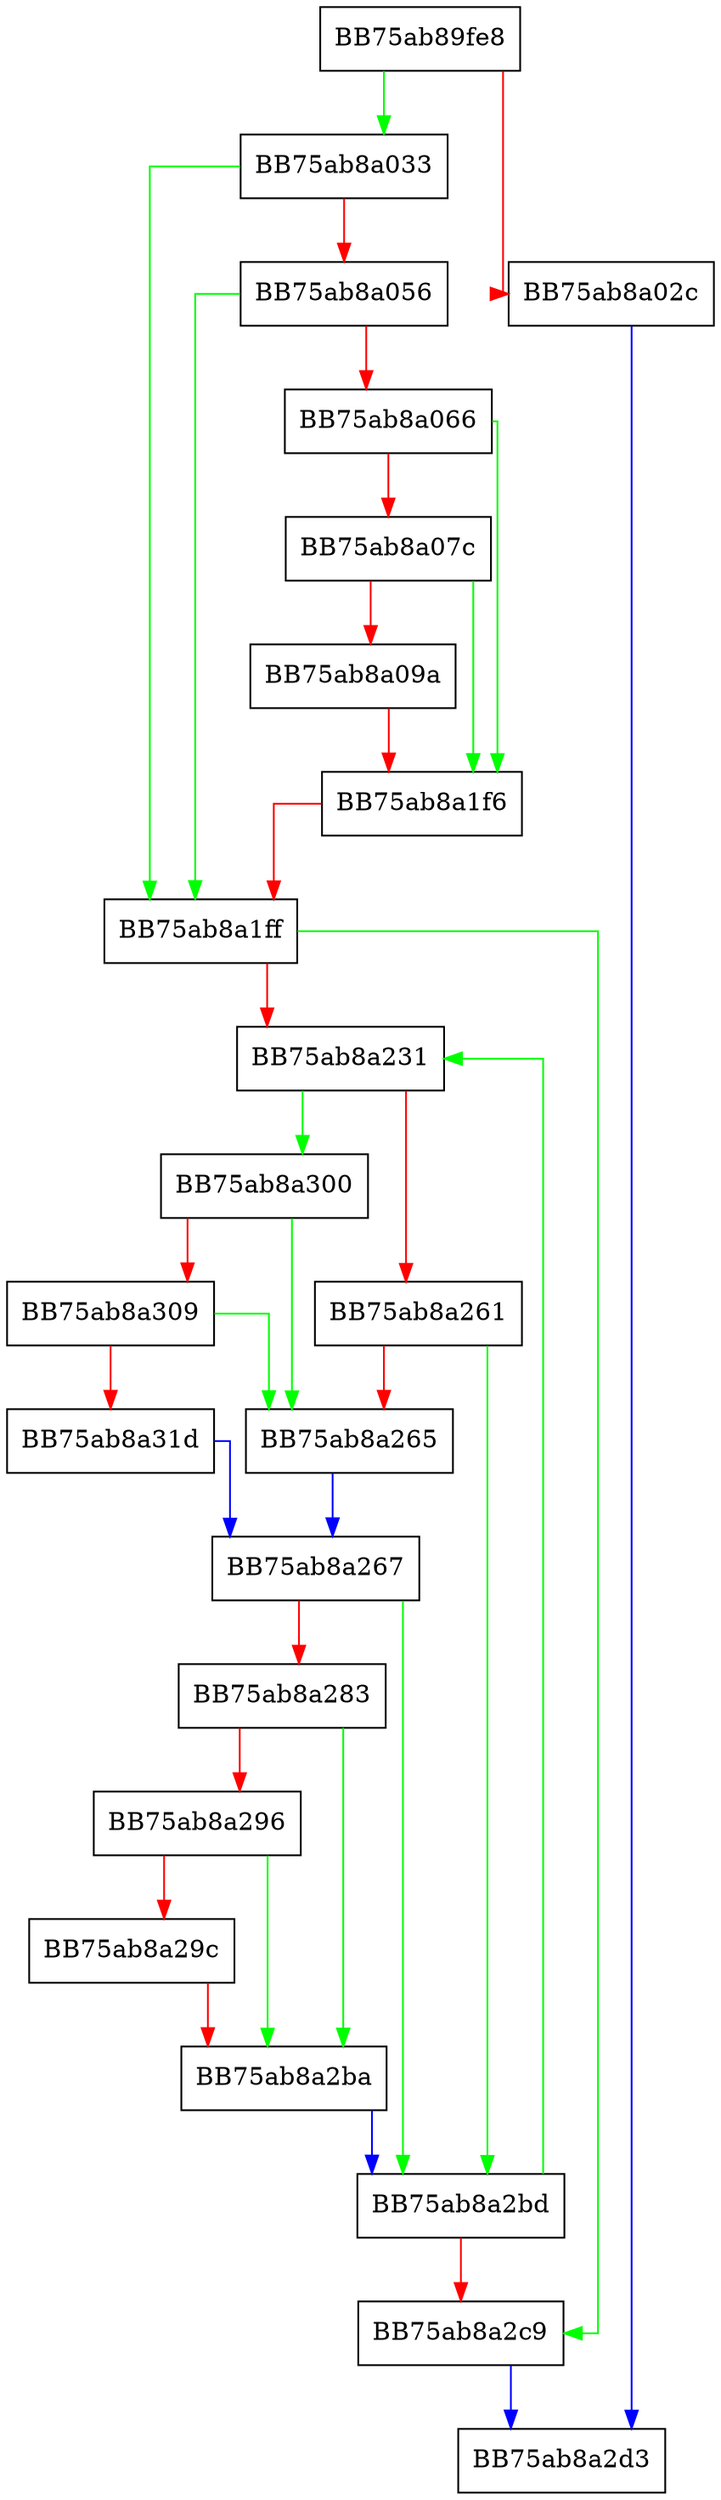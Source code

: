 digraph AllowPUA {
  node [shape="box"];
  graph [splines=ortho];
  BB75ab89fe8 -> BB75ab8a033 [color="green"];
  BB75ab89fe8 -> BB75ab8a02c [color="red"];
  BB75ab8a02c -> BB75ab8a2d3 [color="blue"];
  BB75ab8a033 -> BB75ab8a1ff [color="green"];
  BB75ab8a033 -> BB75ab8a056 [color="red"];
  BB75ab8a056 -> BB75ab8a1ff [color="green"];
  BB75ab8a056 -> BB75ab8a066 [color="red"];
  BB75ab8a066 -> BB75ab8a1f6 [color="green"];
  BB75ab8a066 -> BB75ab8a07c [color="red"];
  BB75ab8a07c -> BB75ab8a1f6 [color="green"];
  BB75ab8a07c -> BB75ab8a09a [color="red"];
  BB75ab8a09a -> BB75ab8a1f6 [color="red"];
  BB75ab8a1f6 -> BB75ab8a1ff [color="red"];
  BB75ab8a1ff -> BB75ab8a2c9 [color="green"];
  BB75ab8a1ff -> BB75ab8a231 [color="red"];
  BB75ab8a231 -> BB75ab8a300 [color="green"];
  BB75ab8a231 -> BB75ab8a261 [color="red"];
  BB75ab8a261 -> BB75ab8a2bd [color="green"];
  BB75ab8a261 -> BB75ab8a265 [color="red"];
  BB75ab8a265 -> BB75ab8a267 [color="blue"];
  BB75ab8a267 -> BB75ab8a2bd [color="green"];
  BB75ab8a267 -> BB75ab8a283 [color="red"];
  BB75ab8a283 -> BB75ab8a2ba [color="green"];
  BB75ab8a283 -> BB75ab8a296 [color="red"];
  BB75ab8a296 -> BB75ab8a2ba [color="green"];
  BB75ab8a296 -> BB75ab8a29c [color="red"];
  BB75ab8a29c -> BB75ab8a2ba [color="red"];
  BB75ab8a2ba -> BB75ab8a2bd [color="blue"];
  BB75ab8a2bd -> BB75ab8a231 [color="green"];
  BB75ab8a2bd -> BB75ab8a2c9 [color="red"];
  BB75ab8a2c9 -> BB75ab8a2d3 [color="blue"];
  BB75ab8a300 -> BB75ab8a265 [color="green"];
  BB75ab8a300 -> BB75ab8a309 [color="red"];
  BB75ab8a309 -> BB75ab8a265 [color="green"];
  BB75ab8a309 -> BB75ab8a31d [color="red"];
  BB75ab8a31d -> BB75ab8a267 [color="blue"];
}